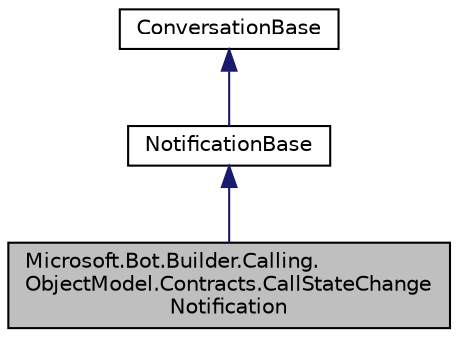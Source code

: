 digraph "Microsoft.Bot.Builder.Calling.ObjectModel.Contracts.CallStateChangeNotification"
{
  edge [fontname="Helvetica",fontsize="10",labelfontname="Helvetica",labelfontsize="10"];
  node [fontname="Helvetica",fontsize="10",shape=record];
  Node1 [label="Microsoft.Bot.Builder.Calling.\lObjectModel.Contracts.CallStateChange\lNotification",height=0.2,width=0.4,color="black", fillcolor="grey75", style="filled", fontcolor="black"];
  Node2 -> Node1 [dir="back",color="midnightblue",fontsize="10",style="solid",fontname="Helvetica"];
  Node2 [label="NotificationBase",height=0.2,width=0.4,color="black", fillcolor="white", style="filled",URL="$d9/dc0/class_microsoft_1_1_bot_1_1_builder_1_1_calling_1_1_object_model_1_1_contracts_1_1_notification_base.html",tooltip="This base class defines a subset of properties which define a notification. CallStateNotification and..."];
  Node3 -> Node2 [dir="back",color="midnightblue",fontsize="10",style="solid",fontname="Helvetica"];
  Node3 [label="ConversationBase",height=0.2,width=0.4,color="black", fillcolor="white", style="filled",URL="$db/dff/class_microsoft_1_1_bot_1_1_builder_1_1_calling_1_1_object_model_1_1_contracts_1_1_conversation_base.html",tooltip="This base class defines a subset of properties which define a conversation. Conversation class derive..."];
}
